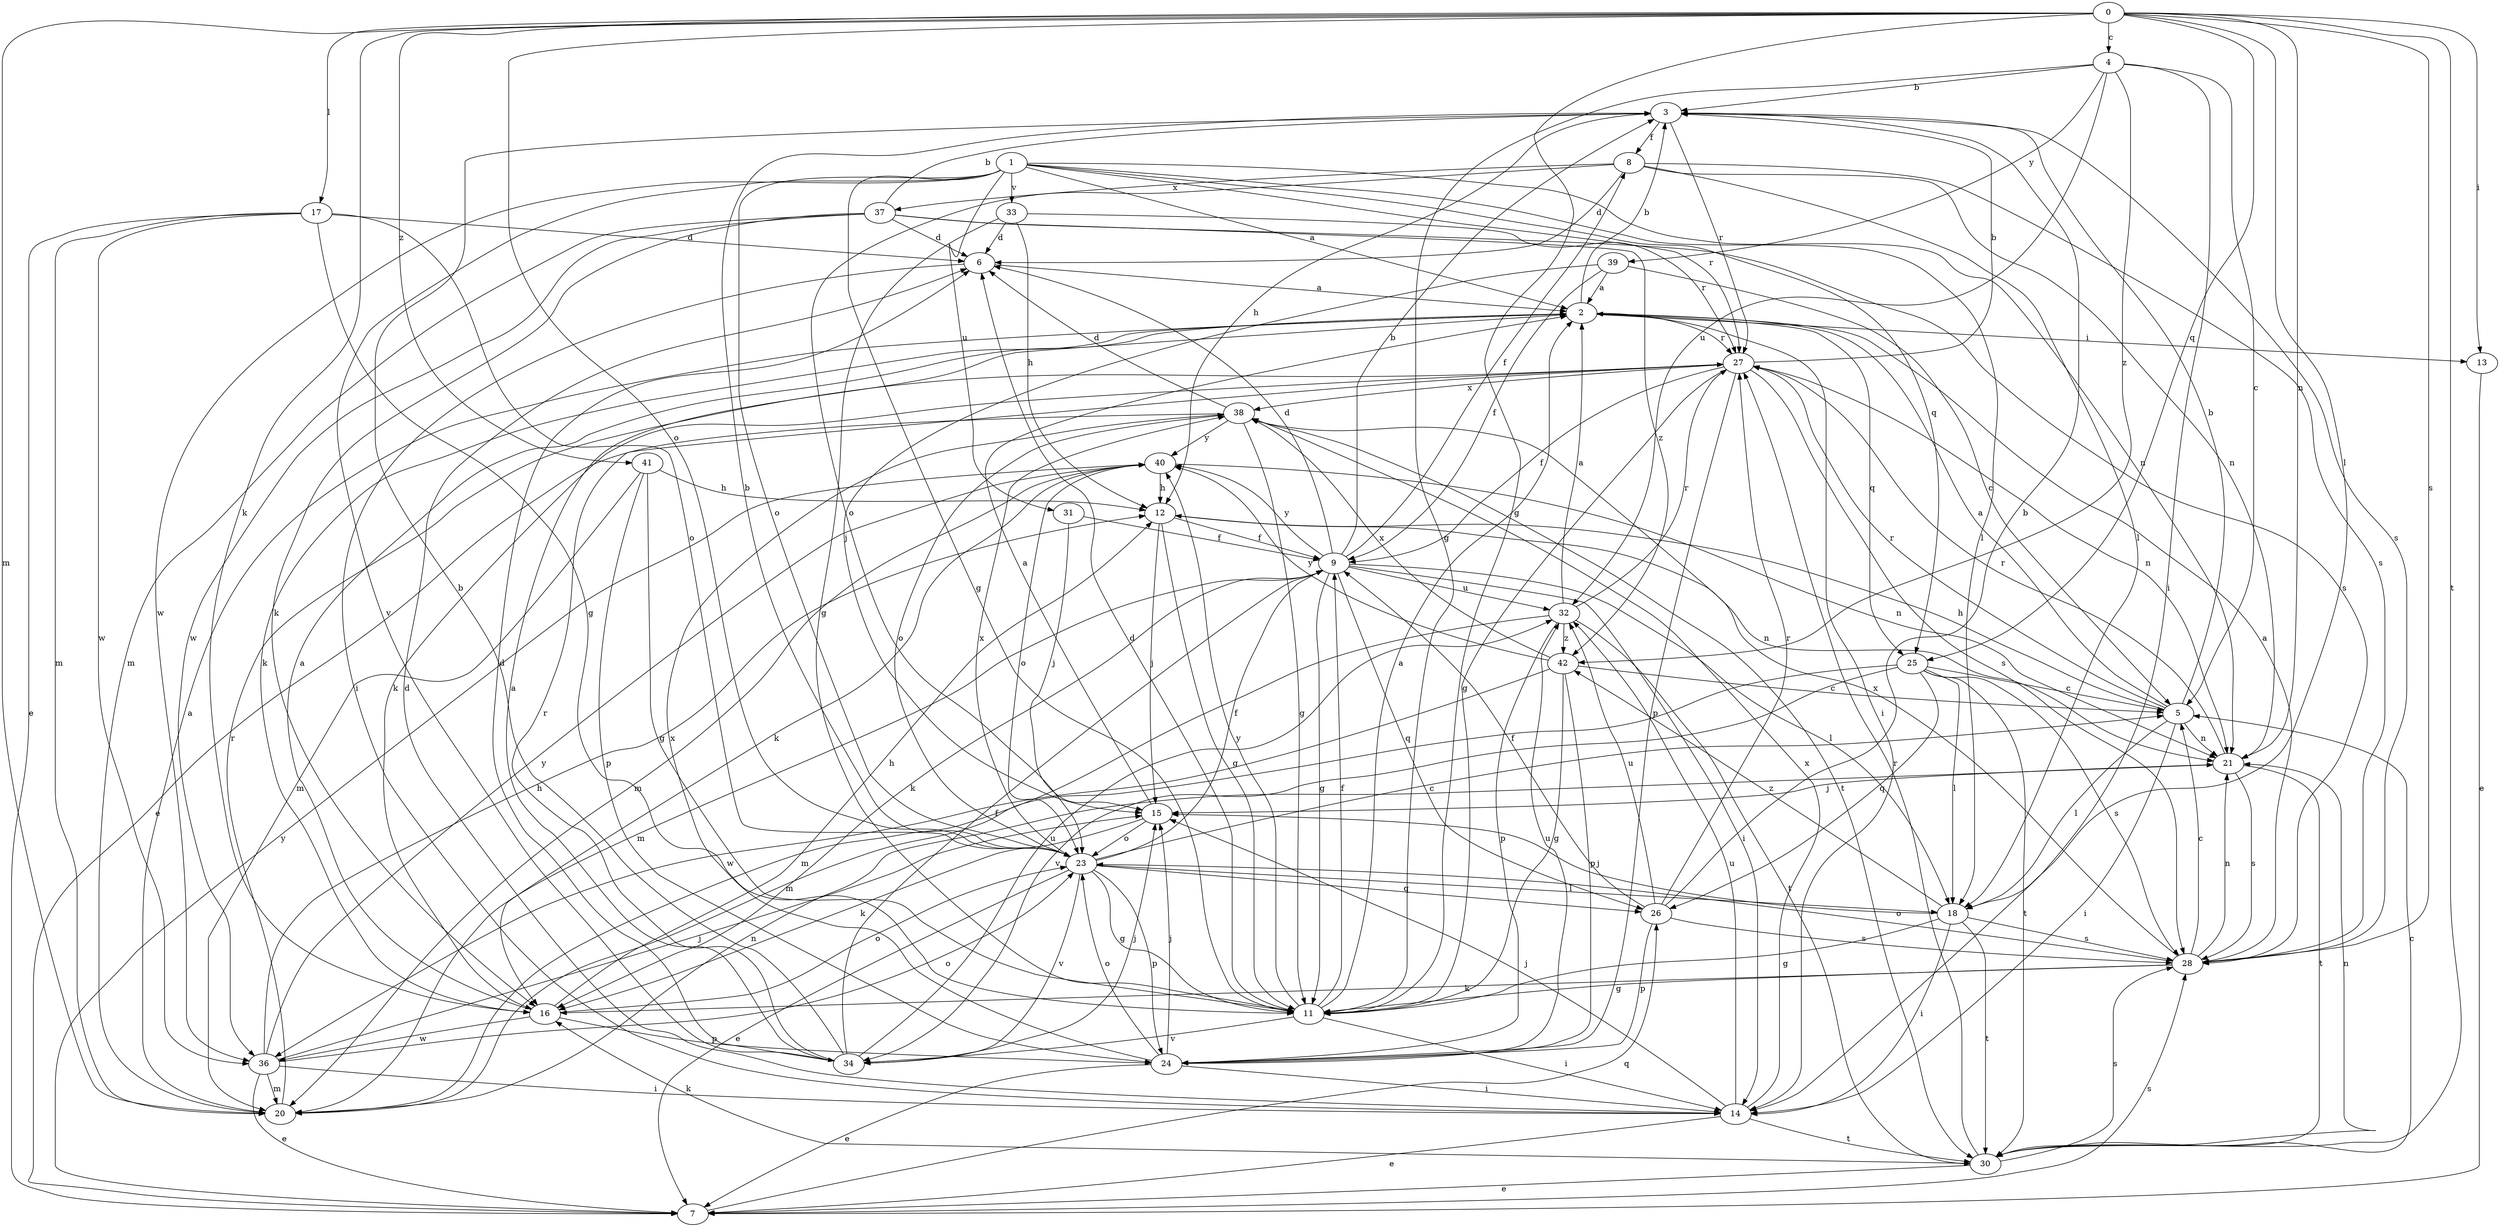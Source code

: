 strict digraph  {
0;
1;
2;
3;
4;
5;
6;
7;
8;
9;
11;
12;
13;
14;
15;
16;
17;
18;
20;
21;
23;
24;
25;
26;
27;
28;
30;
31;
32;
33;
34;
36;
37;
38;
39;
40;
41;
42;
0 -> 4  [label=c];
0 -> 11  [label=g];
0 -> 13  [label=i];
0 -> 16  [label=k];
0 -> 17  [label=l];
0 -> 18  [label=l];
0 -> 20  [label=m];
0 -> 21  [label=n];
0 -> 23  [label=o];
0 -> 25  [label=q];
0 -> 28  [label=s];
0 -> 30  [label=t];
0 -> 41  [label=z];
1 -> 2  [label=a];
1 -> 11  [label=g];
1 -> 18  [label=l];
1 -> 21  [label=n];
1 -> 23  [label=o];
1 -> 25  [label=q];
1 -> 27  [label=r];
1 -> 31  [label=u];
1 -> 33  [label=v];
1 -> 34  [label=v];
1 -> 36  [label=w];
2 -> 3  [label=b];
2 -> 13  [label=i];
2 -> 14  [label=i];
2 -> 16  [label=k];
2 -> 25  [label=q];
2 -> 27  [label=r];
3 -> 8  [label=f];
3 -> 12  [label=h];
3 -> 27  [label=r];
3 -> 28  [label=s];
4 -> 3  [label=b];
4 -> 5  [label=c];
4 -> 11  [label=g];
4 -> 14  [label=i];
4 -> 32  [label=u];
4 -> 39  [label=y];
4 -> 42  [label=z];
5 -> 2  [label=a];
5 -> 3  [label=b];
5 -> 12  [label=h];
5 -> 14  [label=i];
5 -> 18  [label=l];
5 -> 21  [label=n];
5 -> 27  [label=r];
6 -> 2  [label=a];
6 -> 14  [label=i];
7 -> 26  [label=q];
7 -> 28  [label=s];
7 -> 40  [label=y];
8 -> 6  [label=d];
8 -> 18  [label=l];
8 -> 21  [label=n];
8 -> 23  [label=o];
8 -> 28  [label=s];
8 -> 37  [label=x];
9 -> 3  [label=b];
9 -> 6  [label=d];
9 -> 8  [label=f];
9 -> 11  [label=g];
9 -> 14  [label=i];
9 -> 16  [label=k];
9 -> 18  [label=l];
9 -> 20  [label=m];
9 -> 26  [label=q];
9 -> 32  [label=u];
9 -> 40  [label=y];
11 -> 2  [label=a];
11 -> 6  [label=d];
11 -> 9  [label=f];
11 -> 14  [label=i];
11 -> 34  [label=v];
11 -> 40  [label=y];
12 -> 9  [label=f];
12 -> 11  [label=g];
12 -> 15  [label=j];
12 -> 21  [label=n];
13 -> 7  [label=e];
14 -> 6  [label=d];
14 -> 7  [label=e];
14 -> 15  [label=j];
14 -> 30  [label=t];
14 -> 32  [label=u];
14 -> 38  [label=x];
15 -> 2  [label=a];
15 -> 16  [label=k];
15 -> 23  [label=o];
16 -> 2  [label=a];
16 -> 12  [label=h];
16 -> 23  [label=o];
16 -> 24  [label=p];
16 -> 36  [label=w];
17 -> 6  [label=d];
17 -> 7  [label=e];
17 -> 11  [label=g];
17 -> 20  [label=m];
17 -> 23  [label=o];
17 -> 36  [label=w];
18 -> 11  [label=g];
18 -> 14  [label=i];
18 -> 15  [label=j];
18 -> 28  [label=s];
18 -> 30  [label=t];
18 -> 42  [label=z];
20 -> 2  [label=a];
20 -> 21  [label=n];
20 -> 27  [label=r];
21 -> 15  [label=j];
21 -> 27  [label=r];
21 -> 28  [label=s];
21 -> 30  [label=t];
23 -> 3  [label=b];
23 -> 5  [label=c];
23 -> 7  [label=e];
23 -> 9  [label=f];
23 -> 11  [label=g];
23 -> 18  [label=l];
23 -> 24  [label=p];
23 -> 26  [label=q];
23 -> 34  [label=v];
23 -> 38  [label=x];
24 -> 7  [label=e];
24 -> 14  [label=i];
24 -> 15  [label=j];
24 -> 23  [label=o];
24 -> 32  [label=u];
24 -> 38  [label=x];
25 -> 5  [label=c];
25 -> 18  [label=l];
25 -> 20  [label=m];
25 -> 26  [label=q];
25 -> 28  [label=s];
25 -> 30  [label=t];
25 -> 34  [label=v];
26 -> 3  [label=b];
26 -> 9  [label=f];
26 -> 24  [label=p];
26 -> 27  [label=r];
26 -> 28  [label=s];
26 -> 32  [label=u];
27 -> 3  [label=b];
27 -> 9  [label=f];
27 -> 11  [label=g];
27 -> 16  [label=k];
27 -> 21  [label=n];
27 -> 24  [label=p];
27 -> 28  [label=s];
27 -> 38  [label=x];
28 -> 2  [label=a];
28 -> 5  [label=c];
28 -> 11  [label=g];
28 -> 16  [label=k];
28 -> 21  [label=n];
28 -> 23  [label=o];
28 -> 38  [label=x];
30 -> 5  [label=c];
30 -> 7  [label=e];
30 -> 16  [label=k];
30 -> 21  [label=n];
30 -> 27  [label=r];
30 -> 28  [label=s];
31 -> 9  [label=f];
31 -> 15  [label=j];
32 -> 2  [label=a];
32 -> 20  [label=m];
32 -> 24  [label=p];
32 -> 27  [label=r];
32 -> 30  [label=t];
32 -> 42  [label=z];
33 -> 6  [label=d];
33 -> 11  [label=g];
33 -> 12  [label=h];
33 -> 27  [label=r];
34 -> 2  [label=a];
34 -> 3  [label=b];
34 -> 6  [label=d];
34 -> 9  [label=f];
34 -> 15  [label=j];
34 -> 27  [label=r];
34 -> 32  [label=u];
36 -> 7  [label=e];
36 -> 12  [label=h];
36 -> 14  [label=i];
36 -> 15  [label=j];
36 -> 20  [label=m];
36 -> 23  [label=o];
36 -> 40  [label=y];
37 -> 3  [label=b];
37 -> 6  [label=d];
37 -> 16  [label=k];
37 -> 20  [label=m];
37 -> 28  [label=s];
37 -> 36  [label=w];
37 -> 42  [label=z];
38 -> 6  [label=d];
38 -> 7  [label=e];
38 -> 11  [label=g];
38 -> 23  [label=o];
38 -> 30  [label=t];
38 -> 40  [label=y];
39 -> 2  [label=a];
39 -> 5  [label=c];
39 -> 9  [label=f];
39 -> 15  [label=j];
40 -> 12  [label=h];
40 -> 16  [label=k];
40 -> 20  [label=m];
40 -> 21  [label=n];
40 -> 23  [label=o];
41 -> 11  [label=g];
41 -> 12  [label=h];
41 -> 20  [label=m];
41 -> 24  [label=p];
42 -> 5  [label=c];
42 -> 11  [label=g];
42 -> 24  [label=p];
42 -> 36  [label=w];
42 -> 38  [label=x];
42 -> 40  [label=y];
}

